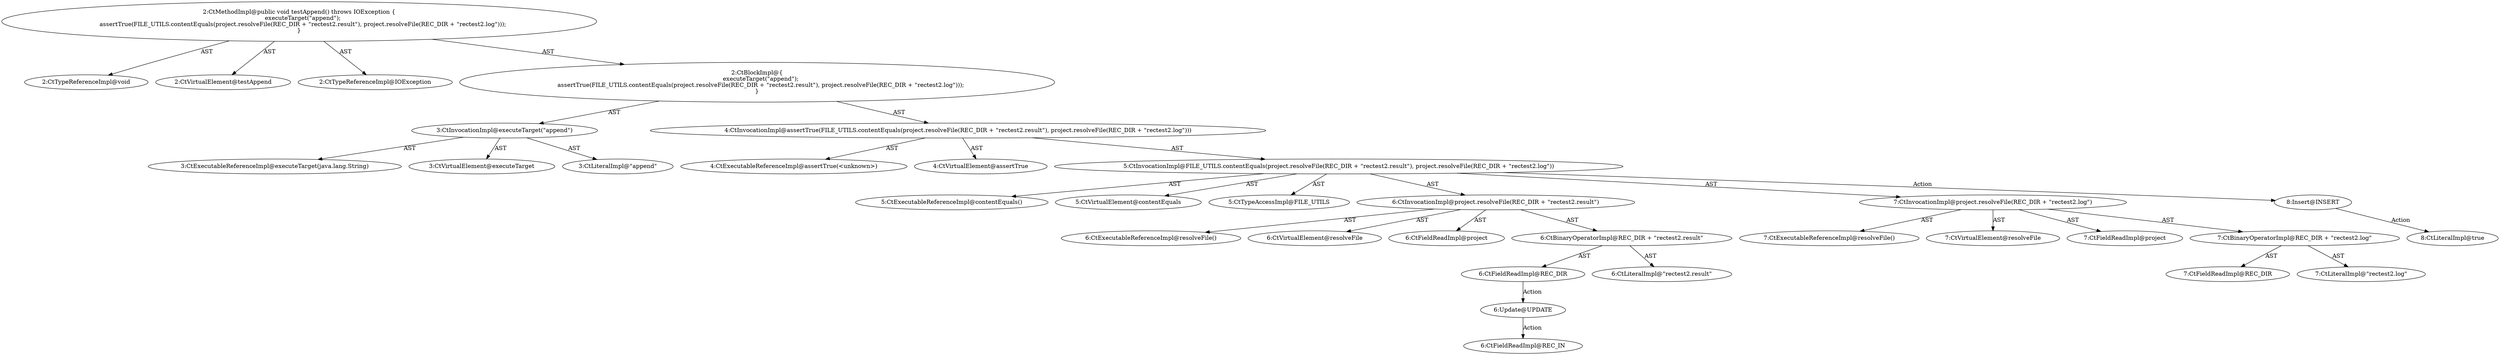 digraph "testAppend#?" {
0 [label="2:CtTypeReferenceImpl@void" shape=ellipse]
1 [label="2:CtVirtualElement@testAppend" shape=ellipse]
2 [label="2:CtTypeReferenceImpl@IOException" shape=ellipse]
3 [label="3:CtExecutableReferenceImpl@executeTarget(java.lang.String)" shape=ellipse]
4 [label="3:CtVirtualElement@executeTarget" shape=ellipse]
5 [label="3:CtLiteralImpl@\"append\"" shape=ellipse]
6 [label="3:CtInvocationImpl@executeTarget(\"append\")" shape=ellipse]
7 [label="4:CtExecutableReferenceImpl@assertTrue(<unknown>)" shape=ellipse]
8 [label="4:CtVirtualElement@assertTrue" shape=ellipse]
9 [label="5:CtExecutableReferenceImpl@contentEquals()" shape=ellipse]
10 [label="5:CtVirtualElement@contentEquals" shape=ellipse]
11 [label="5:CtTypeAccessImpl@FILE_UTILS" shape=ellipse]
12 [label="6:CtExecutableReferenceImpl@resolveFile()" shape=ellipse]
13 [label="6:CtVirtualElement@resolveFile" shape=ellipse]
14 [label="6:CtFieldReadImpl@project" shape=ellipse]
15 [label="6:CtFieldReadImpl@REC_DIR" shape=ellipse]
16 [label="6:CtLiteralImpl@\"rectest2.result\"" shape=ellipse]
17 [label="6:CtBinaryOperatorImpl@REC_DIR + \"rectest2.result\"" shape=ellipse]
18 [label="6:CtInvocationImpl@project.resolveFile(REC_DIR + \"rectest2.result\")" shape=ellipse]
19 [label="7:CtExecutableReferenceImpl@resolveFile()" shape=ellipse]
20 [label="7:CtVirtualElement@resolveFile" shape=ellipse]
21 [label="7:CtFieldReadImpl@project" shape=ellipse]
22 [label="7:CtFieldReadImpl@REC_DIR" shape=ellipse]
23 [label="7:CtLiteralImpl@\"rectest2.log\"" shape=ellipse]
24 [label="7:CtBinaryOperatorImpl@REC_DIR + \"rectest2.log\"" shape=ellipse]
25 [label="7:CtInvocationImpl@project.resolveFile(REC_DIR + \"rectest2.log\")" shape=ellipse]
26 [label="5:CtInvocationImpl@FILE_UTILS.contentEquals(project.resolveFile(REC_DIR + \"rectest2.result\"), project.resolveFile(REC_DIR + \"rectest2.log\"))" shape=ellipse]
27 [label="4:CtInvocationImpl@assertTrue(FILE_UTILS.contentEquals(project.resolveFile(REC_DIR + \"rectest2.result\"), project.resolveFile(REC_DIR + \"rectest2.log\")))" shape=ellipse]
28 [label="2:CtBlockImpl@\{
    executeTarget(\"append\");
    assertTrue(FILE_UTILS.contentEquals(project.resolveFile(REC_DIR + \"rectest2.result\"), project.resolveFile(REC_DIR + \"rectest2.log\")));
\}" shape=ellipse]
29 [label="2:CtMethodImpl@public void testAppend() throws IOException \{
    executeTarget(\"append\");
    assertTrue(FILE_UTILS.contentEquals(project.resolveFile(REC_DIR + \"rectest2.result\"), project.resolveFile(REC_DIR + \"rectest2.log\")));
\}" shape=ellipse]
30 [label="6:Update@UPDATE" shape=ellipse]
31 [label="6:CtFieldReadImpl@REC_IN" shape=ellipse]
32 [label="8:Insert@INSERT" shape=ellipse]
33 [label="8:CtLiteralImpl@true" shape=ellipse]
6 -> 4 [label="AST"];
6 -> 3 [label="AST"];
6 -> 5 [label="AST"];
15 -> 30 [label="Action"];
17 -> 15 [label="AST"];
17 -> 16 [label="AST"];
18 -> 13 [label="AST"];
18 -> 14 [label="AST"];
18 -> 12 [label="AST"];
18 -> 17 [label="AST"];
24 -> 22 [label="AST"];
24 -> 23 [label="AST"];
25 -> 20 [label="AST"];
25 -> 21 [label="AST"];
25 -> 19 [label="AST"];
25 -> 24 [label="AST"];
26 -> 10 [label="AST"];
26 -> 11 [label="AST"];
26 -> 9 [label="AST"];
26 -> 18 [label="AST"];
26 -> 25 [label="AST"];
26 -> 32 [label="Action"];
27 -> 8 [label="AST"];
27 -> 7 [label="AST"];
27 -> 26 [label="AST"];
28 -> 6 [label="AST"];
28 -> 27 [label="AST"];
29 -> 1 [label="AST"];
29 -> 0 [label="AST"];
29 -> 2 [label="AST"];
29 -> 28 [label="AST"];
30 -> 31 [label="Action"];
32 -> 33 [label="Action"];
}